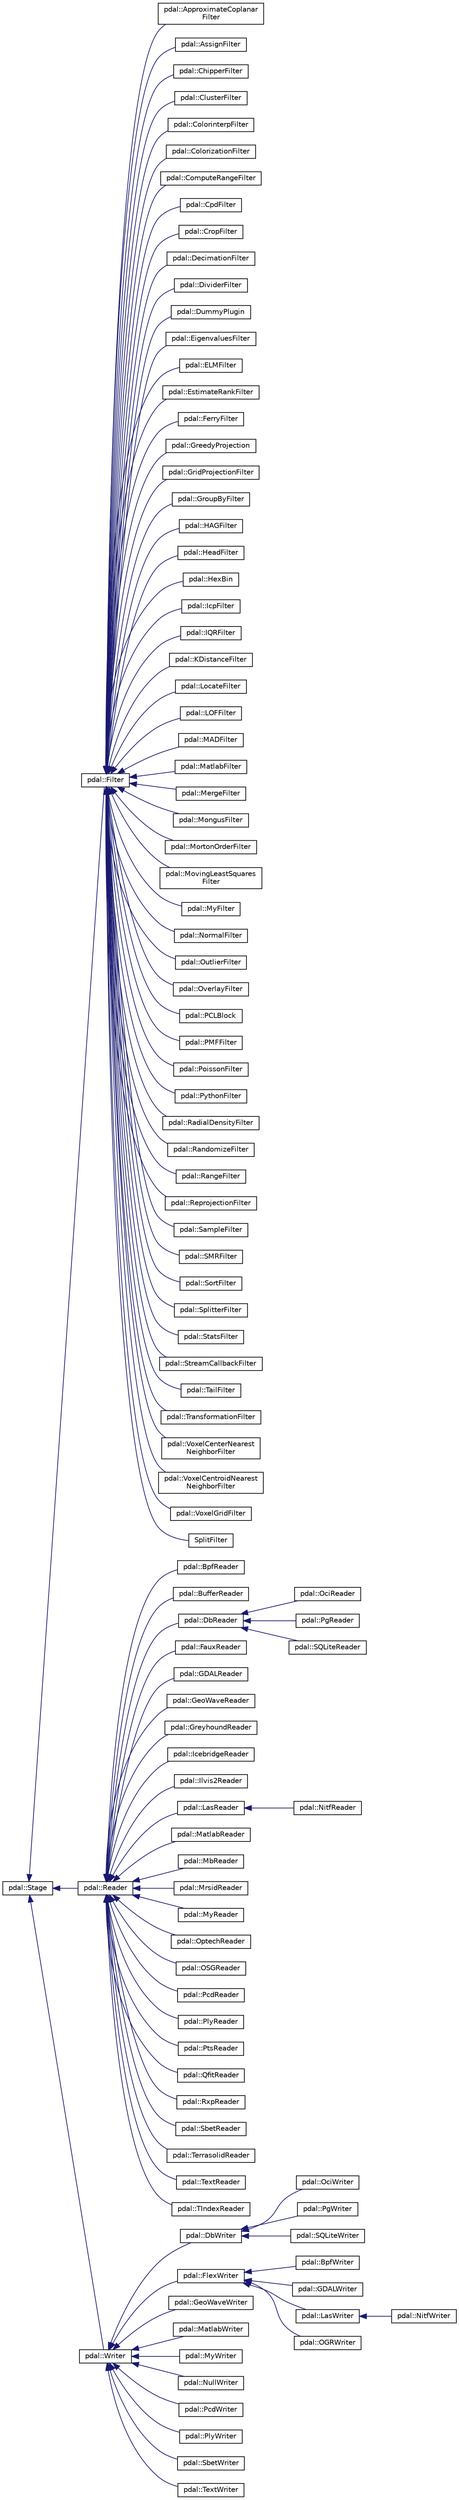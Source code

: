 digraph "Graphical Class Hierarchy"
{
  edge [fontname="Helvetica",fontsize="10",labelfontname="Helvetica",labelfontsize="10"];
  node [fontname="Helvetica",fontsize="10",shape=record];
  rankdir="LR";
  Node1 [label="pdal::Stage",height=0.2,width=0.4,color="black", fillcolor="white", style="filled",URL="$classpdal_1_1Stage.html"];
  Node1 -> Node2 [dir="back",color="midnightblue",fontsize="10",style="solid",fontname="Helvetica"];
  Node2 [label="pdal::Filter",height=0.2,width=0.4,color="black", fillcolor="white", style="filled",URL="$classpdal_1_1Filter.html"];
  Node2 -> Node3 [dir="back",color="midnightblue",fontsize="10",style="solid",fontname="Helvetica"];
  Node3 [label="pdal::ApproximateCoplanar\lFilter",height=0.2,width=0.4,color="black", fillcolor="white", style="filled",URL="$classpdal_1_1ApproximateCoplanarFilter.html"];
  Node2 -> Node4 [dir="back",color="midnightblue",fontsize="10",style="solid",fontname="Helvetica"];
  Node4 [label="pdal::AssignFilter",height=0.2,width=0.4,color="black", fillcolor="white", style="filled",URL="$classpdal_1_1AssignFilter.html"];
  Node2 -> Node5 [dir="back",color="midnightblue",fontsize="10",style="solid",fontname="Helvetica"];
  Node5 [label="pdal::ChipperFilter",height=0.2,width=0.4,color="black", fillcolor="white", style="filled",URL="$classpdal_1_1ChipperFilter.html"];
  Node2 -> Node6 [dir="back",color="midnightblue",fontsize="10",style="solid",fontname="Helvetica"];
  Node6 [label="pdal::ClusterFilter",height=0.2,width=0.4,color="black", fillcolor="white", style="filled",URL="$classpdal_1_1ClusterFilter.html"];
  Node2 -> Node7 [dir="back",color="midnightblue",fontsize="10",style="solid",fontname="Helvetica"];
  Node7 [label="pdal::ColorinterpFilter",height=0.2,width=0.4,color="black", fillcolor="white", style="filled",URL="$classpdal_1_1ColorinterpFilter.html"];
  Node2 -> Node8 [dir="back",color="midnightblue",fontsize="10",style="solid",fontname="Helvetica"];
  Node8 [label="pdal::ColorizationFilter",height=0.2,width=0.4,color="black", fillcolor="white", style="filled",URL="$classpdal_1_1ColorizationFilter.html"];
  Node2 -> Node9 [dir="back",color="midnightblue",fontsize="10",style="solid",fontname="Helvetica"];
  Node9 [label="pdal::ComputeRangeFilter",height=0.2,width=0.4,color="black", fillcolor="white", style="filled",URL="$classpdal_1_1ComputeRangeFilter.html"];
  Node2 -> Node10 [dir="back",color="midnightblue",fontsize="10",style="solid",fontname="Helvetica"];
  Node10 [label="pdal::CpdFilter",height=0.2,width=0.4,color="black", fillcolor="white", style="filled",URL="$classpdal_1_1CpdFilter.html"];
  Node2 -> Node11 [dir="back",color="midnightblue",fontsize="10",style="solid",fontname="Helvetica"];
  Node11 [label="pdal::CropFilter",height=0.2,width=0.4,color="black", fillcolor="white", style="filled",URL="$classpdal_1_1CropFilter.html"];
  Node2 -> Node12 [dir="back",color="midnightblue",fontsize="10",style="solid",fontname="Helvetica"];
  Node12 [label="pdal::DecimationFilter",height=0.2,width=0.4,color="black", fillcolor="white", style="filled",URL="$classpdal_1_1DecimationFilter.html"];
  Node2 -> Node13 [dir="back",color="midnightblue",fontsize="10",style="solid",fontname="Helvetica"];
  Node13 [label="pdal::DividerFilter",height=0.2,width=0.4,color="black", fillcolor="white", style="filled",URL="$classpdal_1_1DividerFilter.html"];
  Node2 -> Node14 [dir="back",color="midnightblue",fontsize="10",style="solid",fontname="Helvetica"];
  Node14 [label="pdal::DummyPlugin",height=0.2,width=0.4,color="black", fillcolor="white", style="filled",URL="$structpdal_1_1DummyPlugin.html"];
  Node2 -> Node15 [dir="back",color="midnightblue",fontsize="10",style="solid",fontname="Helvetica"];
  Node15 [label="pdal::EigenvaluesFilter",height=0.2,width=0.4,color="black", fillcolor="white", style="filled",URL="$classpdal_1_1EigenvaluesFilter.html"];
  Node2 -> Node16 [dir="back",color="midnightblue",fontsize="10",style="solid",fontname="Helvetica"];
  Node16 [label="pdal::ELMFilter",height=0.2,width=0.4,color="black", fillcolor="white", style="filled",URL="$classpdal_1_1ELMFilter.html"];
  Node2 -> Node17 [dir="back",color="midnightblue",fontsize="10",style="solid",fontname="Helvetica"];
  Node17 [label="pdal::EstimateRankFilter",height=0.2,width=0.4,color="black", fillcolor="white", style="filled",URL="$classpdal_1_1EstimateRankFilter.html"];
  Node2 -> Node18 [dir="back",color="midnightblue",fontsize="10",style="solid",fontname="Helvetica"];
  Node18 [label="pdal::FerryFilter",height=0.2,width=0.4,color="black", fillcolor="white", style="filled",URL="$classpdal_1_1FerryFilter.html"];
  Node2 -> Node19 [dir="back",color="midnightblue",fontsize="10",style="solid",fontname="Helvetica"];
  Node19 [label="pdal::GreedyProjection",height=0.2,width=0.4,color="black", fillcolor="white", style="filled",URL="$classpdal_1_1GreedyProjection.html",tooltip="GreedyProjectionTriangulation is an implementation of a greedy triangulation algorithm for 3D points ..."];
  Node2 -> Node20 [dir="back",color="midnightblue",fontsize="10",style="solid",fontname="Helvetica"];
  Node20 [label="pdal::GridProjectionFilter",height=0.2,width=0.4,color="black", fillcolor="white", style="filled",URL="$classpdal_1_1GridProjectionFilter.html"];
  Node2 -> Node21 [dir="back",color="midnightblue",fontsize="10",style="solid",fontname="Helvetica"];
  Node21 [label="pdal::GroupByFilter",height=0.2,width=0.4,color="black", fillcolor="white", style="filled",URL="$classpdal_1_1GroupByFilter.html"];
  Node2 -> Node22 [dir="back",color="midnightblue",fontsize="10",style="solid",fontname="Helvetica"];
  Node22 [label="pdal::HAGFilter",height=0.2,width=0.4,color="black", fillcolor="white", style="filled",URL="$classpdal_1_1HAGFilter.html"];
  Node2 -> Node23 [dir="back",color="midnightblue",fontsize="10",style="solid",fontname="Helvetica"];
  Node23 [label="pdal::HeadFilter",height=0.2,width=0.4,color="black", fillcolor="white", style="filled",URL="$classpdal_1_1HeadFilter.html"];
  Node2 -> Node24 [dir="back",color="midnightblue",fontsize="10",style="solid",fontname="Helvetica"];
  Node24 [label="pdal::HexBin",height=0.2,width=0.4,color="black", fillcolor="white", style="filled",URL="$classpdal_1_1HexBin.html"];
  Node2 -> Node25 [dir="back",color="midnightblue",fontsize="10",style="solid",fontname="Helvetica"];
  Node25 [label="pdal::IcpFilter",height=0.2,width=0.4,color="black", fillcolor="white", style="filled",URL="$classpdal_1_1IcpFilter.html"];
  Node2 -> Node26 [dir="back",color="midnightblue",fontsize="10",style="solid",fontname="Helvetica"];
  Node26 [label="pdal::IQRFilter",height=0.2,width=0.4,color="black", fillcolor="white", style="filled",URL="$classpdal_1_1IQRFilter.html"];
  Node2 -> Node27 [dir="back",color="midnightblue",fontsize="10",style="solid",fontname="Helvetica"];
  Node27 [label="pdal::KDistanceFilter",height=0.2,width=0.4,color="black", fillcolor="white", style="filled",URL="$classpdal_1_1KDistanceFilter.html"];
  Node2 -> Node28 [dir="back",color="midnightblue",fontsize="10",style="solid",fontname="Helvetica"];
  Node28 [label="pdal::LocateFilter",height=0.2,width=0.4,color="black", fillcolor="white", style="filled",URL="$classpdal_1_1LocateFilter.html"];
  Node2 -> Node29 [dir="back",color="midnightblue",fontsize="10",style="solid",fontname="Helvetica"];
  Node29 [label="pdal::LOFFilter",height=0.2,width=0.4,color="black", fillcolor="white", style="filled",URL="$classpdal_1_1LOFFilter.html"];
  Node2 -> Node30 [dir="back",color="midnightblue",fontsize="10",style="solid",fontname="Helvetica"];
  Node30 [label="pdal::MADFilter",height=0.2,width=0.4,color="black", fillcolor="white", style="filled",URL="$classpdal_1_1MADFilter.html"];
  Node2 -> Node31 [dir="back",color="midnightblue",fontsize="10",style="solid",fontname="Helvetica"];
  Node31 [label="pdal::MatlabFilter",height=0.2,width=0.4,color="black", fillcolor="white", style="filled",URL="$classpdal_1_1MatlabFilter.html"];
  Node2 -> Node32 [dir="back",color="midnightblue",fontsize="10",style="solid",fontname="Helvetica"];
  Node32 [label="pdal::MergeFilter",height=0.2,width=0.4,color="black", fillcolor="white", style="filled",URL="$classpdal_1_1MergeFilter.html"];
  Node2 -> Node33 [dir="back",color="midnightblue",fontsize="10",style="solid",fontname="Helvetica"];
  Node33 [label="pdal::MongusFilter",height=0.2,width=0.4,color="black", fillcolor="white", style="filled",URL="$classpdal_1_1MongusFilter.html"];
  Node2 -> Node34 [dir="back",color="midnightblue",fontsize="10",style="solid",fontname="Helvetica"];
  Node34 [label="pdal::MortonOrderFilter",height=0.2,width=0.4,color="black", fillcolor="white", style="filled",URL="$classpdal_1_1MortonOrderFilter.html"];
  Node2 -> Node35 [dir="back",color="midnightblue",fontsize="10",style="solid",fontname="Helvetica"];
  Node35 [label="pdal::MovingLeastSquares\lFilter",height=0.2,width=0.4,color="black", fillcolor="white", style="filled",URL="$classpdal_1_1MovingLeastSquaresFilter.html"];
  Node2 -> Node36 [dir="back",color="midnightblue",fontsize="10",style="solid",fontname="Helvetica"];
  Node36 [label="pdal::MyFilter",height=0.2,width=0.4,color="black", fillcolor="white", style="filled",URL="$classpdal_1_1MyFilter.html"];
  Node2 -> Node37 [dir="back",color="midnightblue",fontsize="10",style="solid",fontname="Helvetica"];
  Node37 [label="pdal::NormalFilter",height=0.2,width=0.4,color="black", fillcolor="white", style="filled",URL="$classpdal_1_1NormalFilter.html"];
  Node2 -> Node38 [dir="back",color="midnightblue",fontsize="10",style="solid",fontname="Helvetica"];
  Node38 [label="pdal::OutlierFilter",height=0.2,width=0.4,color="black", fillcolor="white", style="filled",URL="$classpdal_1_1OutlierFilter.html"];
  Node2 -> Node39 [dir="back",color="midnightblue",fontsize="10",style="solid",fontname="Helvetica"];
  Node39 [label="pdal::OverlayFilter",height=0.2,width=0.4,color="black", fillcolor="white", style="filled",URL="$classpdal_1_1OverlayFilter.html"];
  Node2 -> Node40 [dir="back",color="midnightblue",fontsize="10",style="solid",fontname="Helvetica"];
  Node40 [label="pdal::PCLBlock",height=0.2,width=0.4,color="black", fillcolor="white", style="filled",URL="$classpdal_1_1PCLBlock.html"];
  Node2 -> Node41 [dir="back",color="midnightblue",fontsize="10",style="solid",fontname="Helvetica"];
  Node41 [label="pdal::PMFFilter",height=0.2,width=0.4,color="black", fillcolor="white", style="filled",URL="$classpdal_1_1PMFFilter.html"];
  Node2 -> Node42 [dir="back",color="midnightblue",fontsize="10",style="solid",fontname="Helvetica"];
  Node42 [label="pdal::PoissonFilter",height=0.2,width=0.4,color="black", fillcolor="white", style="filled",URL="$classpdal_1_1PoissonFilter.html"];
  Node2 -> Node43 [dir="back",color="midnightblue",fontsize="10",style="solid",fontname="Helvetica"];
  Node43 [label="pdal::PythonFilter",height=0.2,width=0.4,color="black", fillcolor="white", style="filled",URL="$classpdal_1_1PythonFilter.html"];
  Node2 -> Node44 [dir="back",color="midnightblue",fontsize="10",style="solid",fontname="Helvetica"];
  Node44 [label="pdal::RadialDensityFilter",height=0.2,width=0.4,color="black", fillcolor="white", style="filled",URL="$classpdal_1_1RadialDensityFilter.html"];
  Node2 -> Node45 [dir="back",color="midnightblue",fontsize="10",style="solid",fontname="Helvetica"];
  Node45 [label="pdal::RandomizeFilter",height=0.2,width=0.4,color="black", fillcolor="white", style="filled",URL="$classpdal_1_1RandomizeFilter.html"];
  Node2 -> Node46 [dir="back",color="midnightblue",fontsize="10",style="solid",fontname="Helvetica"];
  Node46 [label="pdal::RangeFilter",height=0.2,width=0.4,color="black", fillcolor="white", style="filled",URL="$classpdal_1_1RangeFilter.html"];
  Node2 -> Node47 [dir="back",color="midnightblue",fontsize="10",style="solid",fontname="Helvetica"];
  Node47 [label="pdal::ReprojectionFilter",height=0.2,width=0.4,color="black", fillcolor="white", style="filled",URL="$classpdal_1_1ReprojectionFilter.html"];
  Node2 -> Node48 [dir="back",color="midnightblue",fontsize="10",style="solid",fontname="Helvetica"];
  Node48 [label="pdal::SampleFilter",height=0.2,width=0.4,color="black", fillcolor="white", style="filled",URL="$classpdal_1_1SampleFilter.html"];
  Node2 -> Node49 [dir="back",color="midnightblue",fontsize="10",style="solid",fontname="Helvetica"];
  Node49 [label="pdal::SMRFilter",height=0.2,width=0.4,color="black", fillcolor="white", style="filled",URL="$classpdal_1_1SMRFilter.html"];
  Node2 -> Node50 [dir="back",color="midnightblue",fontsize="10",style="solid",fontname="Helvetica"];
  Node50 [label="pdal::SortFilter",height=0.2,width=0.4,color="black", fillcolor="white", style="filled",URL="$classpdal_1_1SortFilter.html"];
  Node2 -> Node51 [dir="back",color="midnightblue",fontsize="10",style="solid",fontname="Helvetica"];
  Node51 [label="pdal::SplitterFilter",height=0.2,width=0.4,color="black", fillcolor="white", style="filled",URL="$classpdal_1_1SplitterFilter.html"];
  Node2 -> Node52 [dir="back",color="midnightblue",fontsize="10",style="solid",fontname="Helvetica"];
  Node52 [label="pdal::StatsFilter",height=0.2,width=0.4,color="black", fillcolor="white", style="filled",URL="$classpdal_1_1StatsFilter.html"];
  Node2 -> Node53 [dir="back",color="midnightblue",fontsize="10",style="solid",fontname="Helvetica"];
  Node53 [label="pdal::StreamCallbackFilter",height=0.2,width=0.4,color="black", fillcolor="white", style="filled",URL="$classpdal_1_1StreamCallbackFilter.html"];
  Node2 -> Node54 [dir="back",color="midnightblue",fontsize="10",style="solid",fontname="Helvetica"];
  Node54 [label="pdal::TailFilter",height=0.2,width=0.4,color="black", fillcolor="white", style="filled",URL="$classpdal_1_1TailFilter.html"];
  Node2 -> Node55 [dir="back",color="midnightblue",fontsize="10",style="solid",fontname="Helvetica"];
  Node55 [label="pdal::TransformationFilter",height=0.2,width=0.4,color="black", fillcolor="white", style="filled",URL="$classpdal_1_1TransformationFilter.html"];
  Node2 -> Node56 [dir="back",color="midnightblue",fontsize="10",style="solid",fontname="Helvetica"];
  Node56 [label="pdal::VoxelCenterNearest\lNeighborFilter",height=0.2,width=0.4,color="black", fillcolor="white", style="filled",URL="$classpdal_1_1VoxelCenterNearestNeighborFilter.html"];
  Node2 -> Node57 [dir="back",color="midnightblue",fontsize="10",style="solid",fontname="Helvetica"];
  Node57 [label="pdal::VoxelCentroidNearest\lNeighborFilter",height=0.2,width=0.4,color="black", fillcolor="white", style="filled",URL="$classpdal_1_1VoxelCentroidNearestNeighborFilter.html"];
  Node2 -> Node58 [dir="back",color="midnightblue",fontsize="10",style="solid",fontname="Helvetica"];
  Node58 [label="pdal::VoxelGridFilter",height=0.2,width=0.4,color="black", fillcolor="white", style="filled",URL="$classpdal_1_1VoxelGridFilter.html"];
  Node2 -> Node59 [dir="back",color="midnightblue",fontsize="10",style="solid",fontname="Helvetica"];
  Node59 [label="SplitFilter",height=0.2,width=0.4,color="black", fillcolor="white", style="filled",URL="$classSplitFilter.html"];
  Node1 -> Node60 [dir="back",color="midnightblue",fontsize="10",style="solid",fontname="Helvetica"];
  Node60 [label="pdal::Reader",height=0.2,width=0.4,color="black", fillcolor="white", style="filled",URL="$classpdal_1_1Reader.html"];
  Node60 -> Node61 [dir="back",color="midnightblue",fontsize="10",style="solid",fontname="Helvetica"];
  Node61 [label="pdal::BpfReader",height=0.2,width=0.4,color="black", fillcolor="white", style="filled",URL="$classpdal_1_1BpfReader.html"];
  Node60 -> Node62 [dir="back",color="midnightblue",fontsize="10",style="solid",fontname="Helvetica"];
  Node62 [label="pdal::BufferReader",height=0.2,width=0.4,color="black", fillcolor="white", style="filled",URL="$classpdal_1_1BufferReader.html"];
  Node60 -> Node63 [dir="back",color="midnightblue",fontsize="10",style="solid",fontname="Helvetica"];
  Node63 [label="pdal::DbReader",height=0.2,width=0.4,color="black", fillcolor="white", style="filled",URL="$classpdal_1_1DbReader.html"];
  Node63 -> Node64 [dir="back",color="midnightblue",fontsize="10",style="solid",fontname="Helvetica"];
  Node64 [label="pdal::OciReader",height=0.2,width=0.4,color="black", fillcolor="white", style="filled",URL="$classpdal_1_1OciReader.html"];
  Node63 -> Node65 [dir="back",color="midnightblue",fontsize="10",style="solid",fontname="Helvetica"];
  Node65 [label="pdal::PgReader",height=0.2,width=0.4,color="black", fillcolor="white", style="filled",URL="$classpdal_1_1PgReader.html"];
  Node63 -> Node66 [dir="back",color="midnightblue",fontsize="10",style="solid",fontname="Helvetica"];
  Node66 [label="pdal::SQLiteReader",height=0.2,width=0.4,color="black", fillcolor="white", style="filled",URL="$classpdal_1_1SQLiteReader.html"];
  Node60 -> Node67 [dir="back",color="midnightblue",fontsize="10",style="solid",fontname="Helvetica"];
  Node67 [label="pdal::FauxReader",height=0.2,width=0.4,color="black", fillcolor="white", style="filled",URL="$classpdal_1_1FauxReader.html"];
  Node60 -> Node68 [dir="back",color="midnightblue",fontsize="10",style="solid",fontname="Helvetica"];
  Node68 [label="pdal::GDALReader",height=0.2,width=0.4,color="black", fillcolor="white", style="filled",URL="$classpdal_1_1GDALReader.html"];
  Node60 -> Node69 [dir="back",color="midnightblue",fontsize="10",style="solid",fontname="Helvetica"];
  Node69 [label="pdal::GeoWaveReader",height=0.2,width=0.4,color="black", fillcolor="white", style="filled",URL="$classpdal_1_1GeoWaveReader.html"];
  Node60 -> Node70 [dir="back",color="midnightblue",fontsize="10",style="solid",fontname="Helvetica"];
  Node70 [label="pdal::GreyhoundReader",height=0.2,width=0.4,color="black", fillcolor="white", style="filled",URL="$classpdal_1_1GreyhoundReader.html"];
  Node60 -> Node71 [dir="back",color="midnightblue",fontsize="10",style="solid",fontname="Helvetica"];
  Node71 [label="pdal::IcebridgeReader",height=0.2,width=0.4,color="black", fillcolor="white", style="filled",URL="$classpdal_1_1IcebridgeReader.html"];
  Node60 -> Node72 [dir="back",color="midnightblue",fontsize="10",style="solid",fontname="Helvetica"];
  Node72 [label="pdal::Ilvis2Reader",height=0.2,width=0.4,color="black", fillcolor="white", style="filled",URL="$classpdal_1_1Ilvis2Reader.html"];
  Node60 -> Node73 [dir="back",color="midnightblue",fontsize="10",style="solid",fontname="Helvetica"];
  Node73 [label="pdal::LasReader",height=0.2,width=0.4,color="black", fillcolor="white", style="filled",URL="$classpdal_1_1LasReader.html"];
  Node73 -> Node74 [dir="back",color="midnightblue",fontsize="10",style="solid",fontname="Helvetica"];
  Node74 [label="pdal::NitfReader",height=0.2,width=0.4,color="black", fillcolor="white", style="filled",URL="$classpdal_1_1NitfReader.html"];
  Node60 -> Node75 [dir="back",color="midnightblue",fontsize="10",style="solid",fontname="Helvetica"];
  Node75 [label="pdal::MatlabReader",height=0.2,width=0.4,color="black", fillcolor="white", style="filled",URL="$classpdal_1_1MatlabReader.html"];
  Node60 -> Node76 [dir="back",color="midnightblue",fontsize="10",style="solid",fontname="Helvetica"];
  Node76 [label="pdal::MbReader",height=0.2,width=0.4,color="black", fillcolor="white", style="filled",URL="$classpdal_1_1MbReader.html"];
  Node60 -> Node77 [dir="back",color="midnightblue",fontsize="10",style="solid",fontname="Helvetica"];
  Node77 [label="pdal::MrsidReader",height=0.2,width=0.4,color="black", fillcolor="white", style="filled",URL="$classpdal_1_1MrsidReader.html"];
  Node60 -> Node78 [dir="back",color="midnightblue",fontsize="10",style="solid",fontname="Helvetica"];
  Node78 [label="pdal::MyReader",height=0.2,width=0.4,color="black", fillcolor="white", style="filled",URL="$classpdal_1_1MyReader.html"];
  Node60 -> Node79 [dir="back",color="midnightblue",fontsize="10",style="solid",fontname="Helvetica"];
  Node79 [label="pdal::OptechReader",height=0.2,width=0.4,color="black", fillcolor="white", style="filled",URL="$classpdal_1_1OptechReader.html"];
  Node60 -> Node80 [dir="back",color="midnightblue",fontsize="10",style="solid",fontname="Helvetica"];
  Node80 [label="pdal::OSGReader",height=0.2,width=0.4,color="black", fillcolor="white", style="filled",URL="$classpdal_1_1OSGReader.html"];
  Node60 -> Node81 [dir="back",color="midnightblue",fontsize="10",style="solid",fontname="Helvetica"];
  Node81 [label="pdal::PcdReader",height=0.2,width=0.4,color="black", fillcolor="white", style="filled",URL="$classpdal_1_1PcdReader.html"];
  Node60 -> Node82 [dir="back",color="midnightblue",fontsize="10",style="solid",fontname="Helvetica"];
  Node82 [label="pdal::PlyReader",height=0.2,width=0.4,color="black", fillcolor="white", style="filled",URL="$classpdal_1_1PlyReader.html"];
  Node60 -> Node83 [dir="back",color="midnightblue",fontsize="10",style="solid",fontname="Helvetica"];
  Node83 [label="pdal::PtsReader",height=0.2,width=0.4,color="black", fillcolor="white", style="filled",URL="$classpdal_1_1PtsReader.html"];
  Node60 -> Node84 [dir="back",color="midnightblue",fontsize="10",style="solid",fontname="Helvetica"];
  Node84 [label="pdal::QfitReader",height=0.2,width=0.4,color="black", fillcolor="white", style="filled",URL="$classpdal_1_1QfitReader.html"];
  Node60 -> Node85 [dir="back",color="midnightblue",fontsize="10",style="solid",fontname="Helvetica"];
  Node85 [label="pdal::RxpReader",height=0.2,width=0.4,color="black", fillcolor="white", style="filled",URL="$classpdal_1_1RxpReader.html"];
  Node60 -> Node86 [dir="back",color="midnightblue",fontsize="10",style="solid",fontname="Helvetica"];
  Node86 [label="pdal::SbetReader",height=0.2,width=0.4,color="black", fillcolor="white", style="filled",URL="$classpdal_1_1SbetReader.html"];
  Node60 -> Node87 [dir="back",color="midnightblue",fontsize="10",style="solid",fontname="Helvetica"];
  Node87 [label="pdal::TerrasolidReader",height=0.2,width=0.4,color="black", fillcolor="white", style="filled",URL="$classpdal_1_1TerrasolidReader.html"];
  Node60 -> Node88 [dir="back",color="midnightblue",fontsize="10",style="solid",fontname="Helvetica"];
  Node88 [label="pdal::TextReader",height=0.2,width=0.4,color="black", fillcolor="white", style="filled",URL="$classpdal_1_1TextReader.html"];
  Node60 -> Node89 [dir="back",color="midnightblue",fontsize="10",style="solid",fontname="Helvetica"];
  Node89 [label="pdal::TIndexReader",height=0.2,width=0.4,color="black", fillcolor="white", style="filled",URL="$classpdal_1_1TIndexReader.html"];
  Node1 -> Node90 [dir="back",color="midnightblue",fontsize="10",style="solid",fontname="Helvetica"];
  Node90 [label="pdal::Writer",height=0.2,width=0.4,color="black", fillcolor="white", style="filled",URL="$classpdal_1_1Writer.html"];
  Node90 -> Node91 [dir="back",color="midnightblue",fontsize="10",style="solid",fontname="Helvetica"];
  Node91 [label="pdal::DbWriter",height=0.2,width=0.4,color="black", fillcolor="white", style="filled",URL="$classpdal_1_1DbWriter.html"];
  Node91 -> Node92 [dir="back",color="midnightblue",fontsize="10",style="solid",fontname="Helvetica"];
  Node92 [label="pdal::OciWriter",height=0.2,width=0.4,color="black", fillcolor="white", style="filled",URL="$classpdal_1_1OciWriter.html"];
  Node91 -> Node93 [dir="back",color="midnightblue",fontsize="10",style="solid",fontname="Helvetica"];
  Node93 [label="pdal::PgWriter",height=0.2,width=0.4,color="black", fillcolor="white", style="filled",URL="$classpdal_1_1PgWriter.html"];
  Node91 -> Node94 [dir="back",color="midnightblue",fontsize="10",style="solid",fontname="Helvetica"];
  Node94 [label="pdal::SQLiteWriter",height=0.2,width=0.4,color="black", fillcolor="white", style="filled",URL="$classpdal_1_1SQLiteWriter.html"];
  Node90 -> Node95 [dir="back",color="midnightblue",fontsize="10",style="solid",fontname="Helvetica"];
  Node95 [label="pdal::FlexWriter",height=0.2,width=0.4,color="black", fillcolor="white", style="filled",URL="$classpdal_1_1FlexWriter.html"];
  Node95 -> Node96 [dir="back",color="midnightblue",fontsize="10",style="solid",fontname="Helvetica"];
  Node96 [label="pdal::BpfWriter",height=0.2,width=0.4,color="black", fillcolor="white", style="filled",URL="$classpdal_1_1BpfWriter.html"];
  Node95 -> Node97 [dir="back",color="midnightblue",fontsize="10",style="solid",fontname="Helvetica"];
  Node97 [label="pdal::GDALWriter",height=0.2,width=0.4,color="black", fillcolor="white", style="filled",URL="$classpdal_1_1GDALWriter.html"];
  Node95 -> Node98 [dir="back",color="midnightblue",fontsize="10",style="solid",fontname="Helvetica"];
  Node98 [label="pdal::LasWriter",height=0.2,width=0.4,color="black", fillcolor="white", style="filled",URL="$classpdal_1_1LasWriter.html"];
  Node98 -> Node99 [dir="back",color="midnightblue",fontsize="10",style="solid",fontname="Helvetica"];
  Node99 [label="pdal::NitfWriter",height=0.2,width=0.4,color="black", fillcolor="white", style="filled",URL="$classpdal_1_1NitfWriter.html"];
  Node95 -> Node100 [dir="back",color="midnightblue",fontsize="10",style="solid",fontname="Helvetica"];
  Node100 [label="pdal::OGRWriter",height=0.2,width=0.4,color="black", fillcolor="white", style="filled",URL="$classpdal_1_1OGRWriter.html"];
  Node90 -> Node101 [dir="back",color="midnightblue",fontsize="10",style="solid",fontname="Helvetica"];
  Node101 [label="pdal::GeoWaveWriter",height=0.2,width=0.4,color="black", fillcolor="white", style="filled",URL="$classpdal_1_1GeoWaveWriter.html"];
  Node90 -> Node102 [dir="back",color="midnightblue",fontsize="10",style="solid",fontname="Helvetica"];
  Node102 [label="pdal::MatlabWriter",height=0.2,width=0.4,color="black", fillcolor="white", style="filled",URL="$classpdal_1_1MatlabWriter.html"];
  Node90 -> Node103 [dir="back",color="midnightblue",fontsize="10",style="solid",fontname="Helvetica"];
  Node103 [label="pdal::MyWriter",height=0.2,width=0.4,color="black", fillcolor="white", style="filled",URL="$classpdal_1_1MyWriter.html"];
  Node90 -> Node104 [dir="back",color="midnightblue",fontsize="10",style="solid",fontname="Helvetica"];
  Node104 [label="pdal::NullWriter",height=0.2,width=0.4,color="black", fillcolor="white", style="filled",URL="$classpdal_1_1NullWriter.html"];
  Node90 -> Node105 [dir="back",color="midnightblue",fontsize="10",style="solid",fontname="Helvetica"];
  Node105 [label="pdal::PcdWriter",height=0.2,width=0.4,color="black", fillcolor="white", style="filled",URL="$classpdal_1_1PcdWriter.html"];
  Node90 -> Node106 [dir="back",color="midnightblue",fontsize="10",style="solid",fontname="Helvetica"];
  Node106 [label="pdal::PlyWriter",height=0.2,width=0.4,color="black", fillcolor="white", style="filled",URL="$classpdal_1_1PlyWriter.html"];
  Node90 -> Node107 [dir="back",color="midnightblue",fontsize="10",style="solid",fontname="Helvetica"];
  Node107 [label="pdal::SbetWriter",height=0.2,width=0.4,color="black", fillcolor="white", style="filled",URL="$classpdal_1_1SbetWriter.html"];
  Node90 -> Node108 [dir="back",color="midnightblue",fontsize="10",style="solid",fontname="Helvetica"];
  Node108 [label="pdal::TextWriter",height=0.2,width=0.4,color="black", fillcolor="white", style="filled",URL="$classpdal_1_1TextWriter.html"];
}
